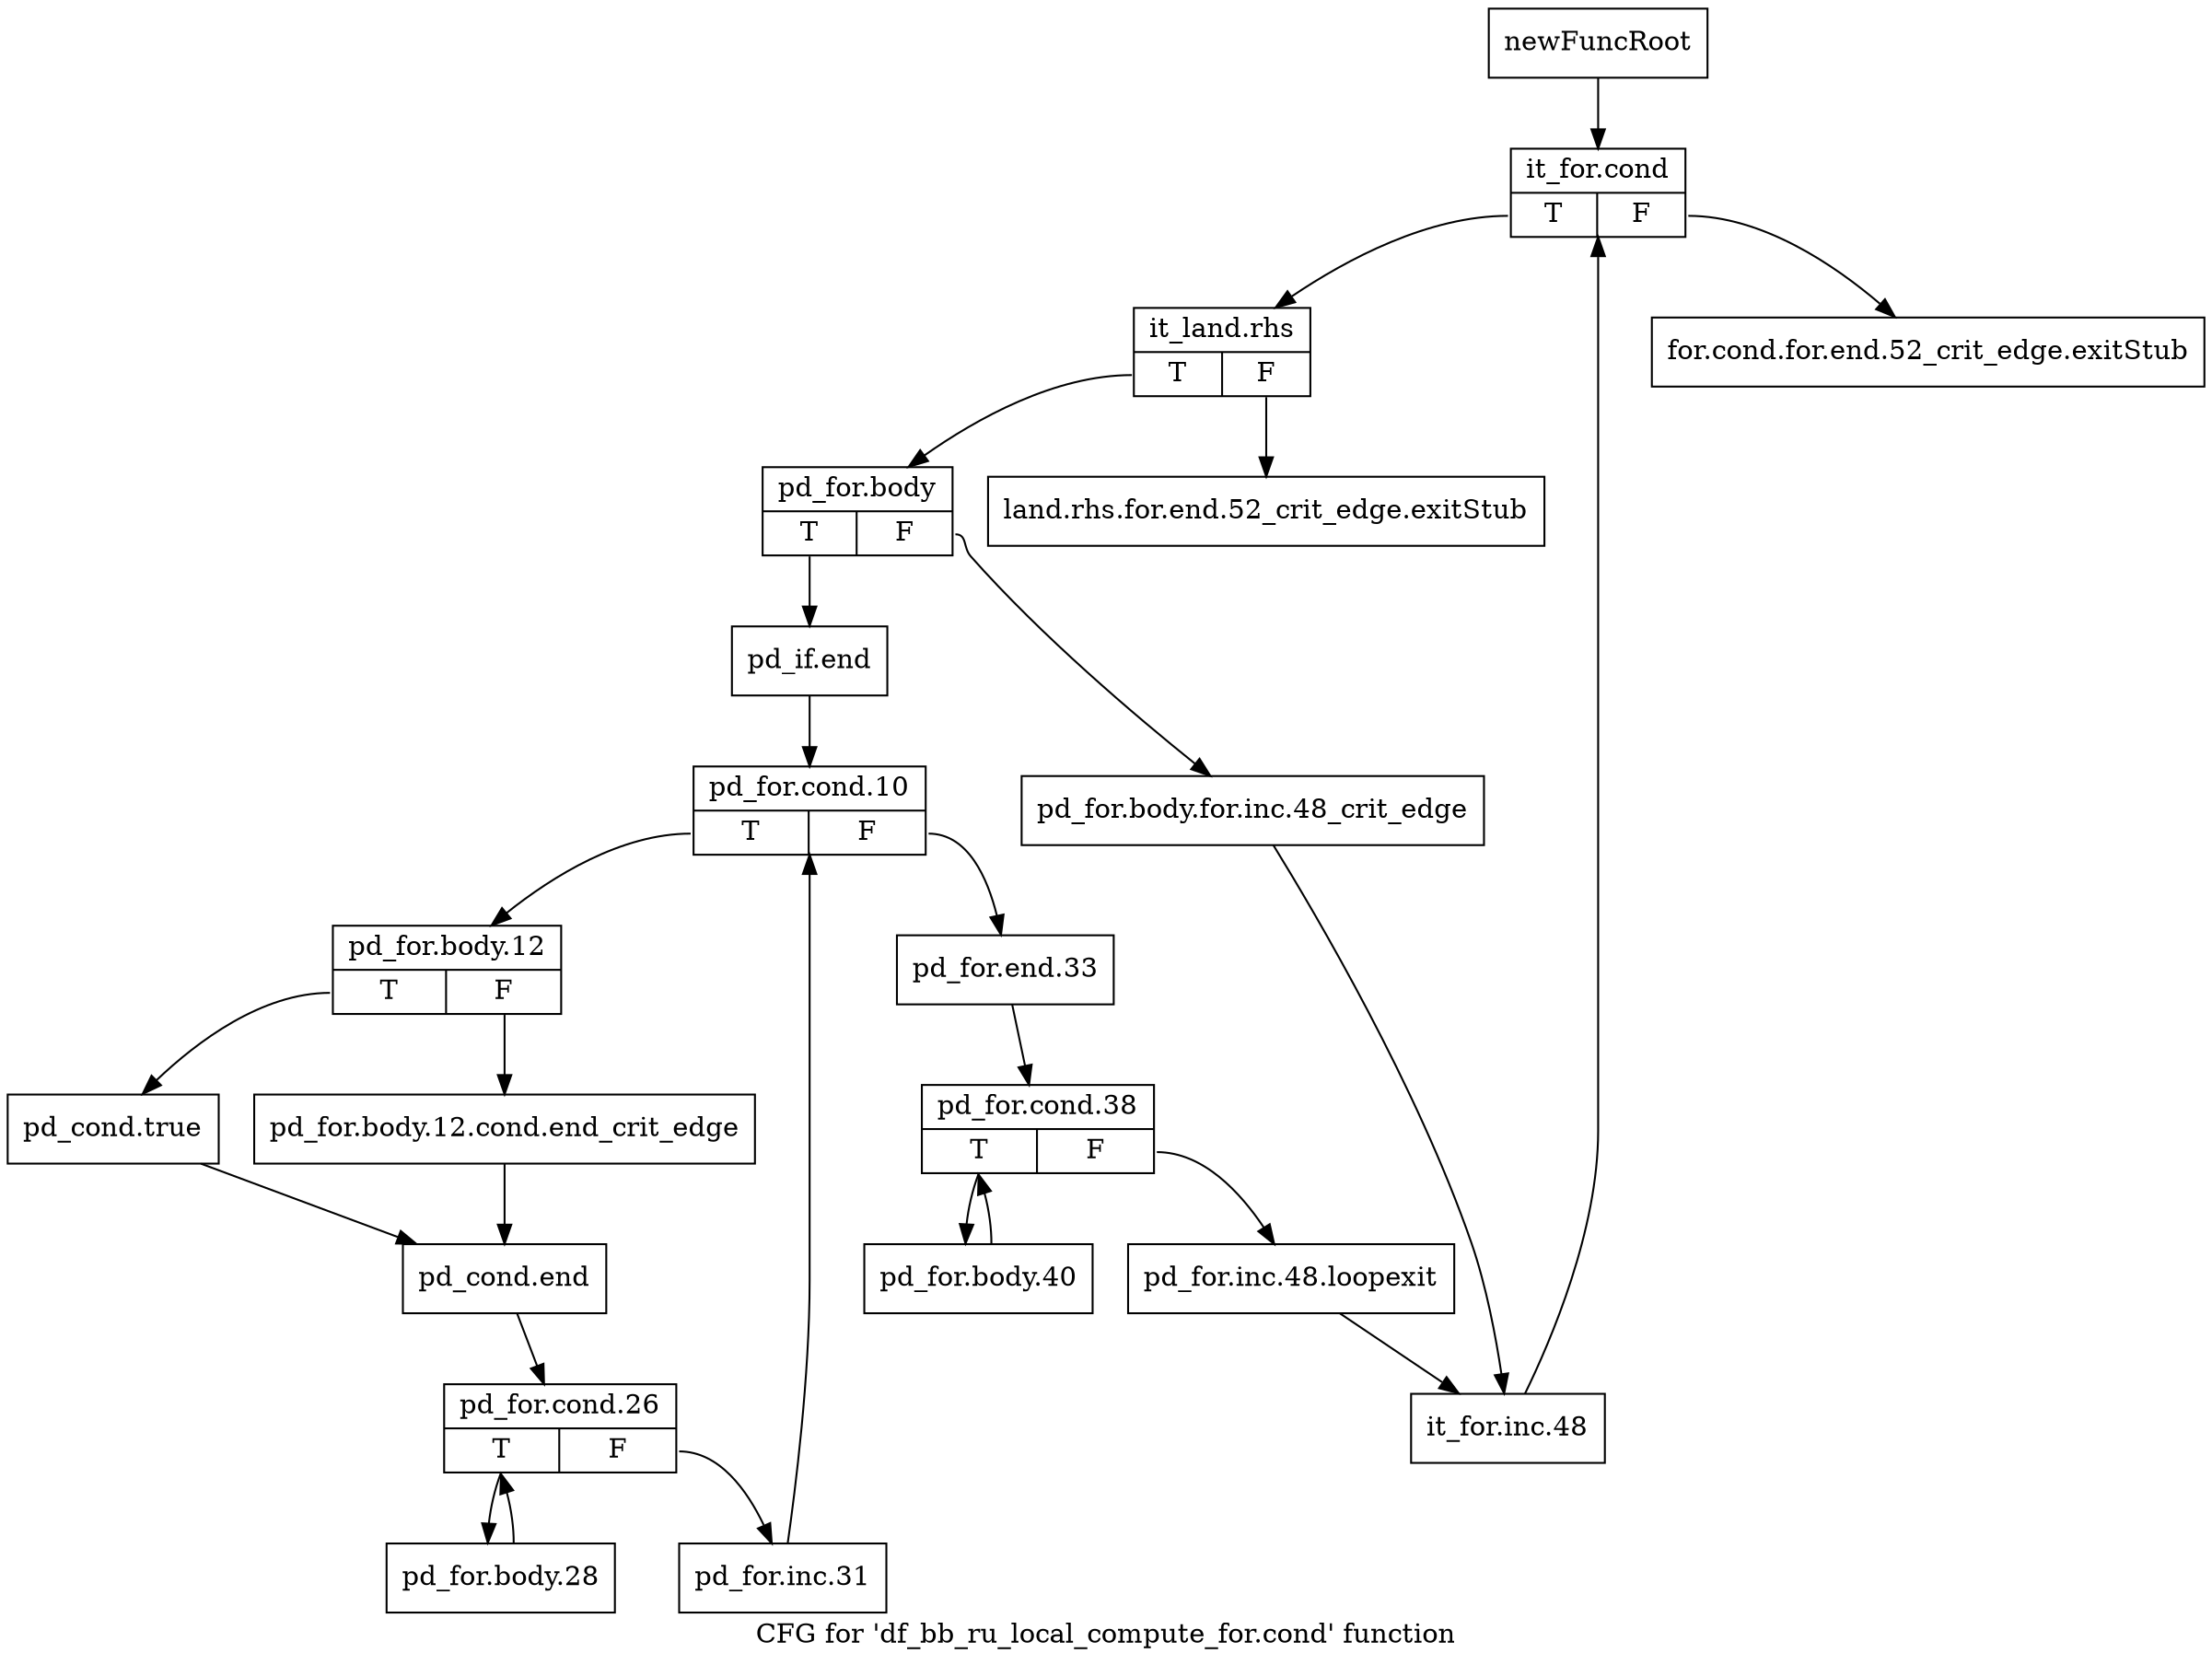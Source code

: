 digraph "CFG for 'df_bb_ru_local_compute_for.cond' function" {
	label="CFG for 'df_bb_ru_local_compute_for.cond' function";

	Node0xab43dc0 [shape=record,label="{newFuncRoot}"];
	Node0xab43dc0 -> Node0xab43eb0;
	Node0xab43e10 [shape=record,label="{for.cond.for.end.52_crit_edge.exitStub}"];
	Node0xab43e60 [shape=record,label="{land.rhs.for.end.52_crit_edge.exitStub}"];
	Node0xab43eb0 [shape=record,label="{it_for.cond|{<s0>T|<s1>F}}"];
	Node0xab43eb0:s0 -> Node0xab43f00;
	Node0xab43eb0:s1 -> Node0xab43e10;
	Node0xab43f00 [shape=record,label="{it_land.rhs|{<s0>T|<s1>F}}"];
	Node0xab43f00:s0 -> Node0xab43f50;
	Node0xab43f00:s1 -> Node0xab43e60;
	Node0xab43f50 [shape=record,label="{pd_for.body|{<s0>T|<s1>F}}"];
	Node0xab43f50:s0 -> Node0xab43ff0;
	Node0xab43f50:s1 -> Node0xab43fa0;
	Node0xab43fa0 [shape=record,label="{pd_for.body.for.inc.48_crit_edge}"];
	Node0xab43fa0 -> Node0xab44180;
	Node0xab43ff0 [shape=record,label="{pd_if.end}"];
	Node0xab43ff0 -> Node0xab44040;
	Node0xab44040 [shape=record,label="{pd_for.cond.10|{<s0>T|<s1>F}}"];
	Node0xab44040:s0 -> Node0xab44220;
	Node0xab44040:s1 -> Node0xab44090;
	Node0xab44090 [shape=record,label="{pd_for.end.33}"];
	Node0xab44090 -> Node0xab440e0;
	Node0xab440e0 [shape=record,label="{pd_for.cond.38|{<s0>T|<s1>F}}"];
	Node0xab440e0:s0 -> Node0xab441d0;
	Node0xab440e0:s1 -> Node0xab44130;
	Node0xab44130 [shape=record,label="{pd_for.inc.48.loopexit}"];
	Node0xab44130 -> Node0xab44180;
	Node0xab44180 [shape=record,label="{it_for.inc.48}"];
	Node0xab44180 -> Node0xab43eb0;
	Node0xab441d0 [shape=record,label="{pd_for.body.40}"];
	Node0xab441d0 -> Node0xab440e0;
	Node0xab44220 [shape=record,label="{pd_for.body.12|{<s0>T|<s1>F}}"];
	Node0xab44220:s0 -> Node0xab442c0;
	Node0xab44220:s1 -> Node0xab44270;
	Node0xab44270 [shape=record,label="{pd_for.body.12.cond.end_crit_edge}"];
	Node0xab44270 -> Node0xab44310;
	Node0xab442c0 [shape=record,label="{pd_cond.true}"];
	Node0xab442c0 -> Node0xab44310;
	Node0xab44310 [shape=record,label="{pd_cond.end}"];
	Node0xab44310 -> Node0xab44360;
	Node0xab44360 [shape=record,label="{pd_for.cond.26|{<s0>T|<s1>F}}"];
	Node0xab44360:s0 -> Node0xab44400;
	Node0xab44360:s1 -> Node0xab443b0;
	Node0xab443b0 [shape=record,label="{pd_for.inc.31}"];
	Node0xab443b0 -> Node0xab44040;
	Node0xab44400 [shape=record,label="{pd_for.body.28}"];
	Node0xab44400 -> Node0xab44360;
}
